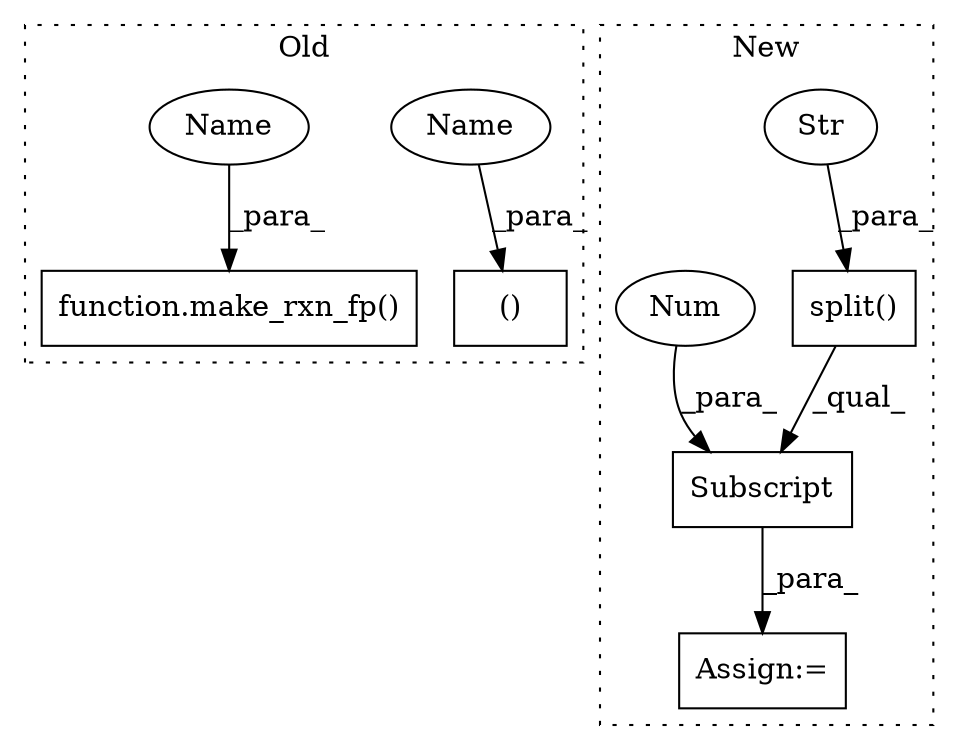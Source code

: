 digraph G {
subgraph cluster0 {
1 [label="function.make_rxn_fp()" a="75" s="7654,7700" l="12,1" shape="box"];
7 [label="()" a="54" s="7284" l="9" shape="box"];
8 [label="Name" a="87" s="7277" l="7" shape="ellipse"];
9 [label="Name" a="87" s="7666" l="7" shape="ellipse"];
label = "Old";
style="dotted";
}
subgraph cluster1 {
2 [label="split()" a="75" s="8490,8508" l="14,1" shape="box"];
3 [label="Str" a="66" s="8504" l="4" shape="ellipse"];
4 [label="Subscript" a="63" s="8490,0" l="23,0" shape="box"];
5 [label="Num" a="76" s="8510" l="2" shape="ellipse"];
6 [label="Assign:=" a="68" s="8487" l="3" shape="box"];
label = "New";
style="dotted";
}
2 -> 4 [label="_qual_"];
3 -> 2 [label="_para_"];
4 -> 6 [label="_para_"];
5 -> 4 [label="_para_"];
8 -> 7 [label="_para_"];
9 -> 1 [label="_para_"];
}